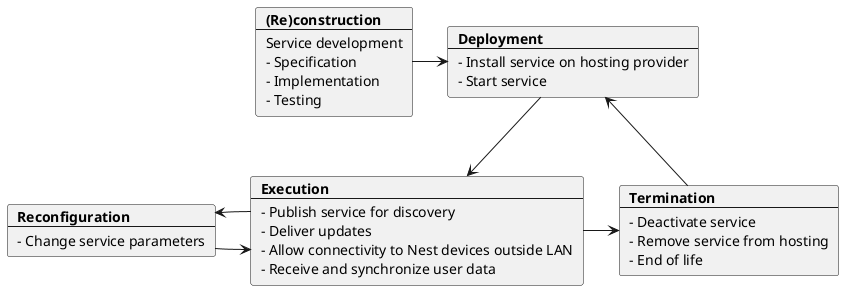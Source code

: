 @startuml

card construction [
<b>(Re)construction</b>
----
Service development
- Specification
- Implementation
- Testing
]

card deployment [
<b>Deployment</b>
--
- Install service on hosting provider
- Start service
]

card execution [
<b>Execution</b>
--
- Publish service for discovery
- Deliver updates
- Allow connectivity to Nest devices outside LAN
- Receive and synchronize user data
]

card termination [
<b>Termination</b>
--
- Deactivate service
- Remove service from hosting
- End of life
]

card reconfiguration [
<b>Reconfiguration</b>
--
- Change service parameters
]

construction -> deployment
deployment --> execution
reconfiguration -> execution
deployment <- termination
execution -> termination
reconfiguration <-- execution
@enduml